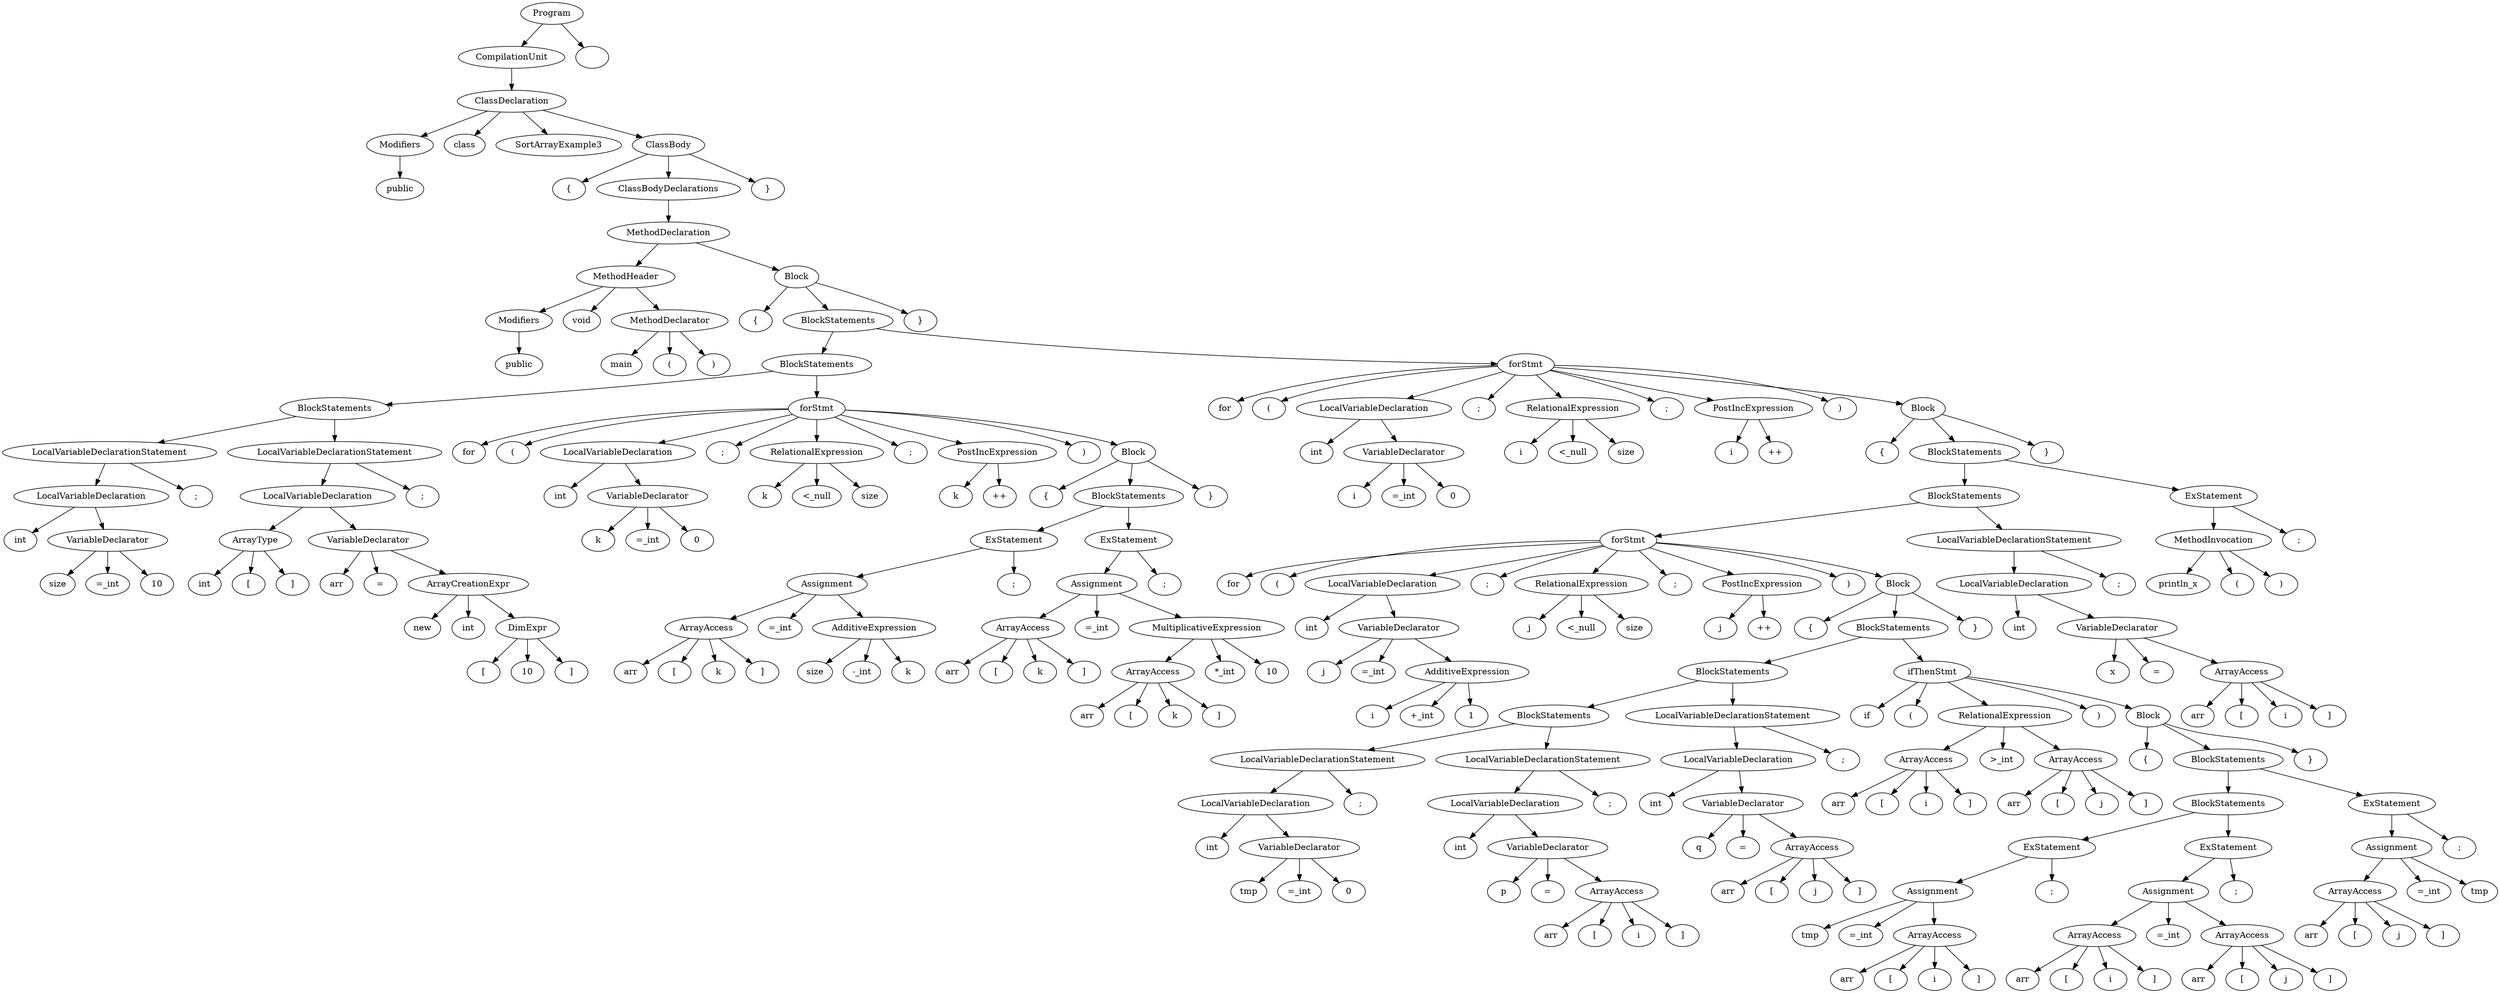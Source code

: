 digraph G {
n1 [label="public"]
n2 [label="Modifiers"]
n2->n1;
n3 [label="class"]
n4 [label="SortArrayExample3"]
n5 [label="{"]
n6 [label="public"]
n7 [label="Modifiers"]
n7->n6;
n8 [label="void"]
n9 [label="main"]
n10 [label="("]
n11 [label=")"]
n12 [label="MethodDeclarator"]
n12->n11;
n12->n10;
n12->n9;
n13 [label="MethodHeader"]
n13->n12;
n13->n8;
n13->n7;
n14 [label="{"]
n15 [label="int"]
n16 [label="size"]
n17 [label="=_int"]
n18 [label="10"]
n19 [label="VariableDeclarator"]
n19->n18;
n19->n17;
n19->n16;
n20 [label="LocalVariableDeclaration"]
n20->n19;
n20->n15;
n21 [label=";"]
n22 [label="LocalVariableDeclarationStatement"]
n22->n21;
n22->n20;
n23 [label="int"]
n24 [label="["]
n25 [label="]"]
n26 [label="ArrayType"]
n26->n25;
n26->n24;
n26->n23;
n27 [label="arr"]
n28 [label="="]
n29 [label="new"]
n30 [label="int"]
n31 [label="["]
n32 [label="10"]
n33 [label="]"]
n34 [label="DimExpr"]
n34->n33;
n34->n32;
n34->n31;
n35 [label="ArrayCreationExpr"]
n35->n34;
n35->n30;
n35->n29;
n36 [label="VariableDeclarator"]
n36->n35;
n36->n28;
n36->n27;
n37 [label="LocalVariableDeclaration"]
n37->n36;
n37->n26;
n38 [label=";"]
n39 [label="LocalVariableDeclarationStatement"]
n39->n38;
n39->n37;
n40 [label="BlockStatements"]
n40->n39;
n40->n22;
n41 [label="for"]
n42 [label="("]
n43 [label="int"]
n44 [label="k"]
n45 [label="=_int"]
n46 [label="0"]
n47 [label="VariableDeclarator"]
n47->n46;
n47->n45;
n47->n44;
n48 [label="LocalVariableDeclaration"]
n48->n47;
n48->n43;
n49 [label=";"]
n50 [label="k"]
n51 [label="<_null"]
n52 [label="size"]
n53 [label="RelationalExpression"]
n53->n52;
n53->n51;
n53->n50;
n54 [label=";"]
n55 [label="k"]
n56 [label="++"]
n57 [label="PostIncExpression"]
n57->n56;
n57->n55;
n58 [label=")"]
n59 [label="{"]
n60 [label="arr"]
n61 [label="["]
n62 [label="k"]
n63 [label="]"]
n64 [label="ArrayAccess"]
n64->n63;
n64->n62;
n64->n61;
n64->n60;
n65 [label="=_int"]
n66 [label="size"]
n67 [label="-_int"]
n68 [label="k"]
n69 [label="AdditiveExpression"]
n69->n68;
n69->n67;
n69->n66;
n70 [label="Assignment"]
n70->n69;
n70->n65;
n70->n64;
n71 [label=";"]
n72 [label="ExStatement"]
n72->n71;
n72->n70;
n73 [label="arr"]
n74 [label="["]
n75 [label="k"]
n76 [label="]"]
n77 [label="ArrayAccess"]
n77->n76;
n77->n75;
n77->n74;
n77->n73;
n78 [label="=_int"]
n79 [label="arr"]
n80 [label="["]
n81 [label="k"]
n82 [label="]"]
n83 [label="ArrayAccess"]
n83->n82;
n83->n81;
n83->n80;
n83->n79;
n84 [label="*_int"]
n85 [label="10"]
n86 [label="MultiplicativeExpression"]
n86->n85;
n86->n84;
n86->n83;
n87 [label="Assignment"]
n87->n86;
n87->n78;
n87->n77;
n88 [label=";"]
n89 [label="ExStatement"]
n89->n88;
n89->n87;
n90 [label="BlockStatements"]
n90->n89;
n90->n72;
n91 [label="}"]
n92 [label="Block"]
n92->n91;
n92->n90;
n92->n59;
n93 [label="forStmt"]
n93->n92;
n93->n58;
n93->n57;
n93->n54;
n93->n53;
n93->n49;
n93->n48;
n93->n42;
n93->n41;
n94 [label="BlockStatements"]
n94->n93;
n94->n40;
n95 [label="for"]
n96 [label="("]
n97 [label="int"]
n98 [label="i"]
n99 [label="=_int"]
n100 [label="0"]
n101 [label="VariableDeclarator"]
n101->n100;
n101->n99;
n101->n98;
n102 [label="LocalVariableDeclaration"]
n102->n101;
n102->n97;
n103 [label=";"]
n104 [label="i"]
n105 [label="<_null"]
n106 [label="size"]
n107 [label="RelationalExpression"]
n107->n106;
n107->n105;
n107->n104;
n108 [label=";"]
n109 [label="i"]
n110 [label="++"]
n111 [label="PostIncExpression"]
n111->n110;
n111->n109;
n112 [label=")"]
n113 [label="{"]
n114 [label="for"]
n115 [label="("]
n116 [label="int"]
n117 [label="j"]
n118 [label="=_int"]
n119 [label="i"]
n120 [label="+_int"]
n121 [label="1"]
n122 [label="AdditiveExpression"]
n122->n121;
n122->n120;
n122->n119;
n123 [label="VariableDeclarator"]
n123->n122;
n123->n118;
n123->n117;
n124 [label="LocalVariableDeclaration"]
n124->n123;
n124->n116;
n125 [label=";"]
n126 [label="j"]
n127 [label="<_null"]
n128 [label="size"]
n129 [label="RelationalExpression"]
n129->n128;
n129->n127;
n129->n126;
n130 [label=";"]
n131 [label="j"]
n132 [label="++"]
n133 [label="PostIncExpression"]
n133->n132;
n133->n131;
n134 [label=")"]
n135 [label="{"]
n136 [label="int"]
n137 [label="tmp"]
n138 [label="=_int"]
n139 [label="0"]
n140 [label="VariableDeclarator"]
n140->n139;
n140->n138;
n140->n137;
n141 [label="LocalVariableDeclaration"]
n141->n140;
n141->n136;
n142 [label=";"]
n143 [label="LocalVariableDeclarationStatement"]
n143->n142;
n143->n141;
n144 [label="int"]
n145 [label="p"]
n146 [label="="]
n147 [label="arr"]
n148 [label="["]
n149 [label="i"]
n150 [label="]"]
n151 [label="ArrayAccess"]
n151->n150;
n151->n149;
n151->n148;
n151->n147;
n152 [label="VariableDeclarator"]
n152->n151;
n152->n146;
n152->n145;
n153 [label="LocalVariableDeclaration"]
n153->n152;
n153->n144;
n154 [label=";"]
n155 [label="LocalVariableDeclarationStatement"]
n155->n154;
n155->n153;
n156 [label="BlockStatements"]
n156->n155;
n156->n143;
n157 [label="int"]
n158 [label="q"]
n159 [label="="]
n160 [label="arr"]
n161 [label="["]
n162 [label="j"]
n163 [label="]"]
n164 [label="ArrayAccess"]
n164->n163;
n164->n162;
n164->n161;
n164->n160;
n165 [label="VariableDeclarator"]
n165->n164;
n165->n159;
n165->n158;
n166 [label="LocalVariableDeclaration"]
n166->n165;
n166->n157;
n167 [label=";"]
n168 [label="LocalVariableDeclarationStatement"]
n168->n167;
n168->n166;
n169 [label="BlockStatements"]
n169->n168;
n169->n156;
n170 [label="if"]
n171 [label="("]
n172 [label="arr"]
n173 [label="["]
n174 [label="i"]
n175 [label="]"]
n176 [label="ArrayAccess"]
n176->n175;
n176->n174;
n176->n173;
n176->n172;
n177 [label=">_int"]
n178 [label="arr"]
n179 [label="["]
n180 [label="j"]
n181 [label="]"]
n182 [label="ArrayAccess"]
n182->n181;
n182->n180;
n182->n179;
n182->n178;
n183 [label="RelationalExpression"]
n183->n182;
n183->n177;
n183->n176;
n184 [label=")"]
n185 [label="{"]
n186 [label="tmp"]
n187 [label="=_int"]
n188 [label="arr"]
n189 [label="["]
n190 [label="i"]
n191 [label="]"]
n192 [label="ArrayAccess"]
n192->n191;
n192->n190;
n192->n189;
n192->n188;
n193 [label="Assignment"]
n193->n192;
n193->n187;
n193->n186;
n194 [label=";"]
n195 [label="ExStatement"]
n195->n194;
n195->n193;
n196 [label="arr"]
n197 [label="["]
n198 [label="i"]
n199 [label="]"]
n200 [label="ArrayAccess"]
n200->n199;
n200->n198;
n200->n197;
n200->n196;
n201 [label="=_int"]
n202 [label="arr"]
n203 [label="["]
n204 [label="j"]
n205 [label="]"]
n206 [label="ArrayAccess"]
n206->n205;
n206->n204;
n206->n203;
n206->n202;
n207 [label="Assignment"]
n207->n206;
n207->n201;
n207->n200;
n208 [label=";"]
n209 [label="ExStatement"]
n209->n208;
n209->n207;
n210 [label="BlockStatements"]
n210->n209;
n210->n195;
n211 [label="arr"]
n212 [label="["]
n213 [label="j"]
n214 [label="]"]
n215 [label="ArrayAccess"]
n215->n214;
n215->n213;
n215->n212;
n215->n211;
n216 [label="=_int"]
n217 [label="tmp"]
n218 [label="Assignment"]
n218->n217;
n218->n216;
n218->n215;
n219 [label=";"]
n220 [label="ExStatement"]
n220->n219;
n220->n218;
n221 [label="BlockStatements"]
n221->n220;
n221->n210;
n222 [label="}"]
n223 [label="Block"]
n223->n222;
n223->n221;
n223->n185;
n224 [label="ifThenStmt"]
n224->n223;
n224->n184;
n224->n183;
n224->n171;
n224->n170;
n225 [label="BlockStatements"]
n225->n224;
n225->n169;
n226 [label="}"]
n227 [label="Block"]
n227->n226;
n227->n225;
n227->n135;
n228 [label="forStmt"]
n228->n227;
n228->n134;
n228->n133;
n228->n130;
n228->n129;
n228->n125;
n228->n124;
n228->n115;
n228->n114;
n229 [label="int"]
n230 [label="x"]
n231 [label="="]
n232 [label="arr"]
n233 [label="["]
n234 [label="i"]
n235 [label="]"]
n236 [label="ArrayAccess"]
n236->n235;
n236->n234;
n236->n233;
n236->n232;
n237 [label="VariableDeclarator"]
n237->n236;
n237->n231;
n237->n230;
n238 [label="LocalVariableDeclaration"]
n238->n237;
n238->n229;
n239 [label=";"]
n240 [label="LocalVariableDeclarationStatement"]
n240->n239;
n240->n238;
n241 [label="BlockStatements"]
n241->n240;
n241->n228;
n242 [label="println_x"]
n243 [label="("]
n244 [label=")"]
n245 [label="MethodInvocation"]
n245->n244;
n245->n243;
n245->n242;
n246 [label=";"]
n247 [label="ExStatement"]
n247->n246;
n247->n245;
n248 [label="BlockStatements"]
n248->n247;
n248->n241;
n249 [label="}"]
n250 [label="Block"]
n250->n249;
n250->n248;
n250->n113;
n251 [label="forStmt"]
n251->n250;
n251->n112;
n251->n111;
n251->n108;
n251->n107;
n251->n103;
n251->n102;
n251->n96;
n251->n95;
n252 [label="BlockStatements"]
n252->n251;
n252->n94;
n253 [label="}"]
n254 [label="Block"]
n254->n253;
n254->n252;
n254->n14;
n255 [label="MethodDeclaration"]
n255->n254;
n255->n13;
n256 [label="ClassBodyDeclarations"]
n256->n255;
n257 [label="}"]
n258 [label="ClassBody"]
n258->n257;
n258->n256;
n258->n5;
n259 [label="ClassDeclaration"]
n259->n258;
n259->n4;
n259->n3;
n259->n2;
n260 [label="CompilationUnit"]
n260->n259;
n261 [label="Program"]
n261->n262;
n261->n260;
n262 [label=""]
}

